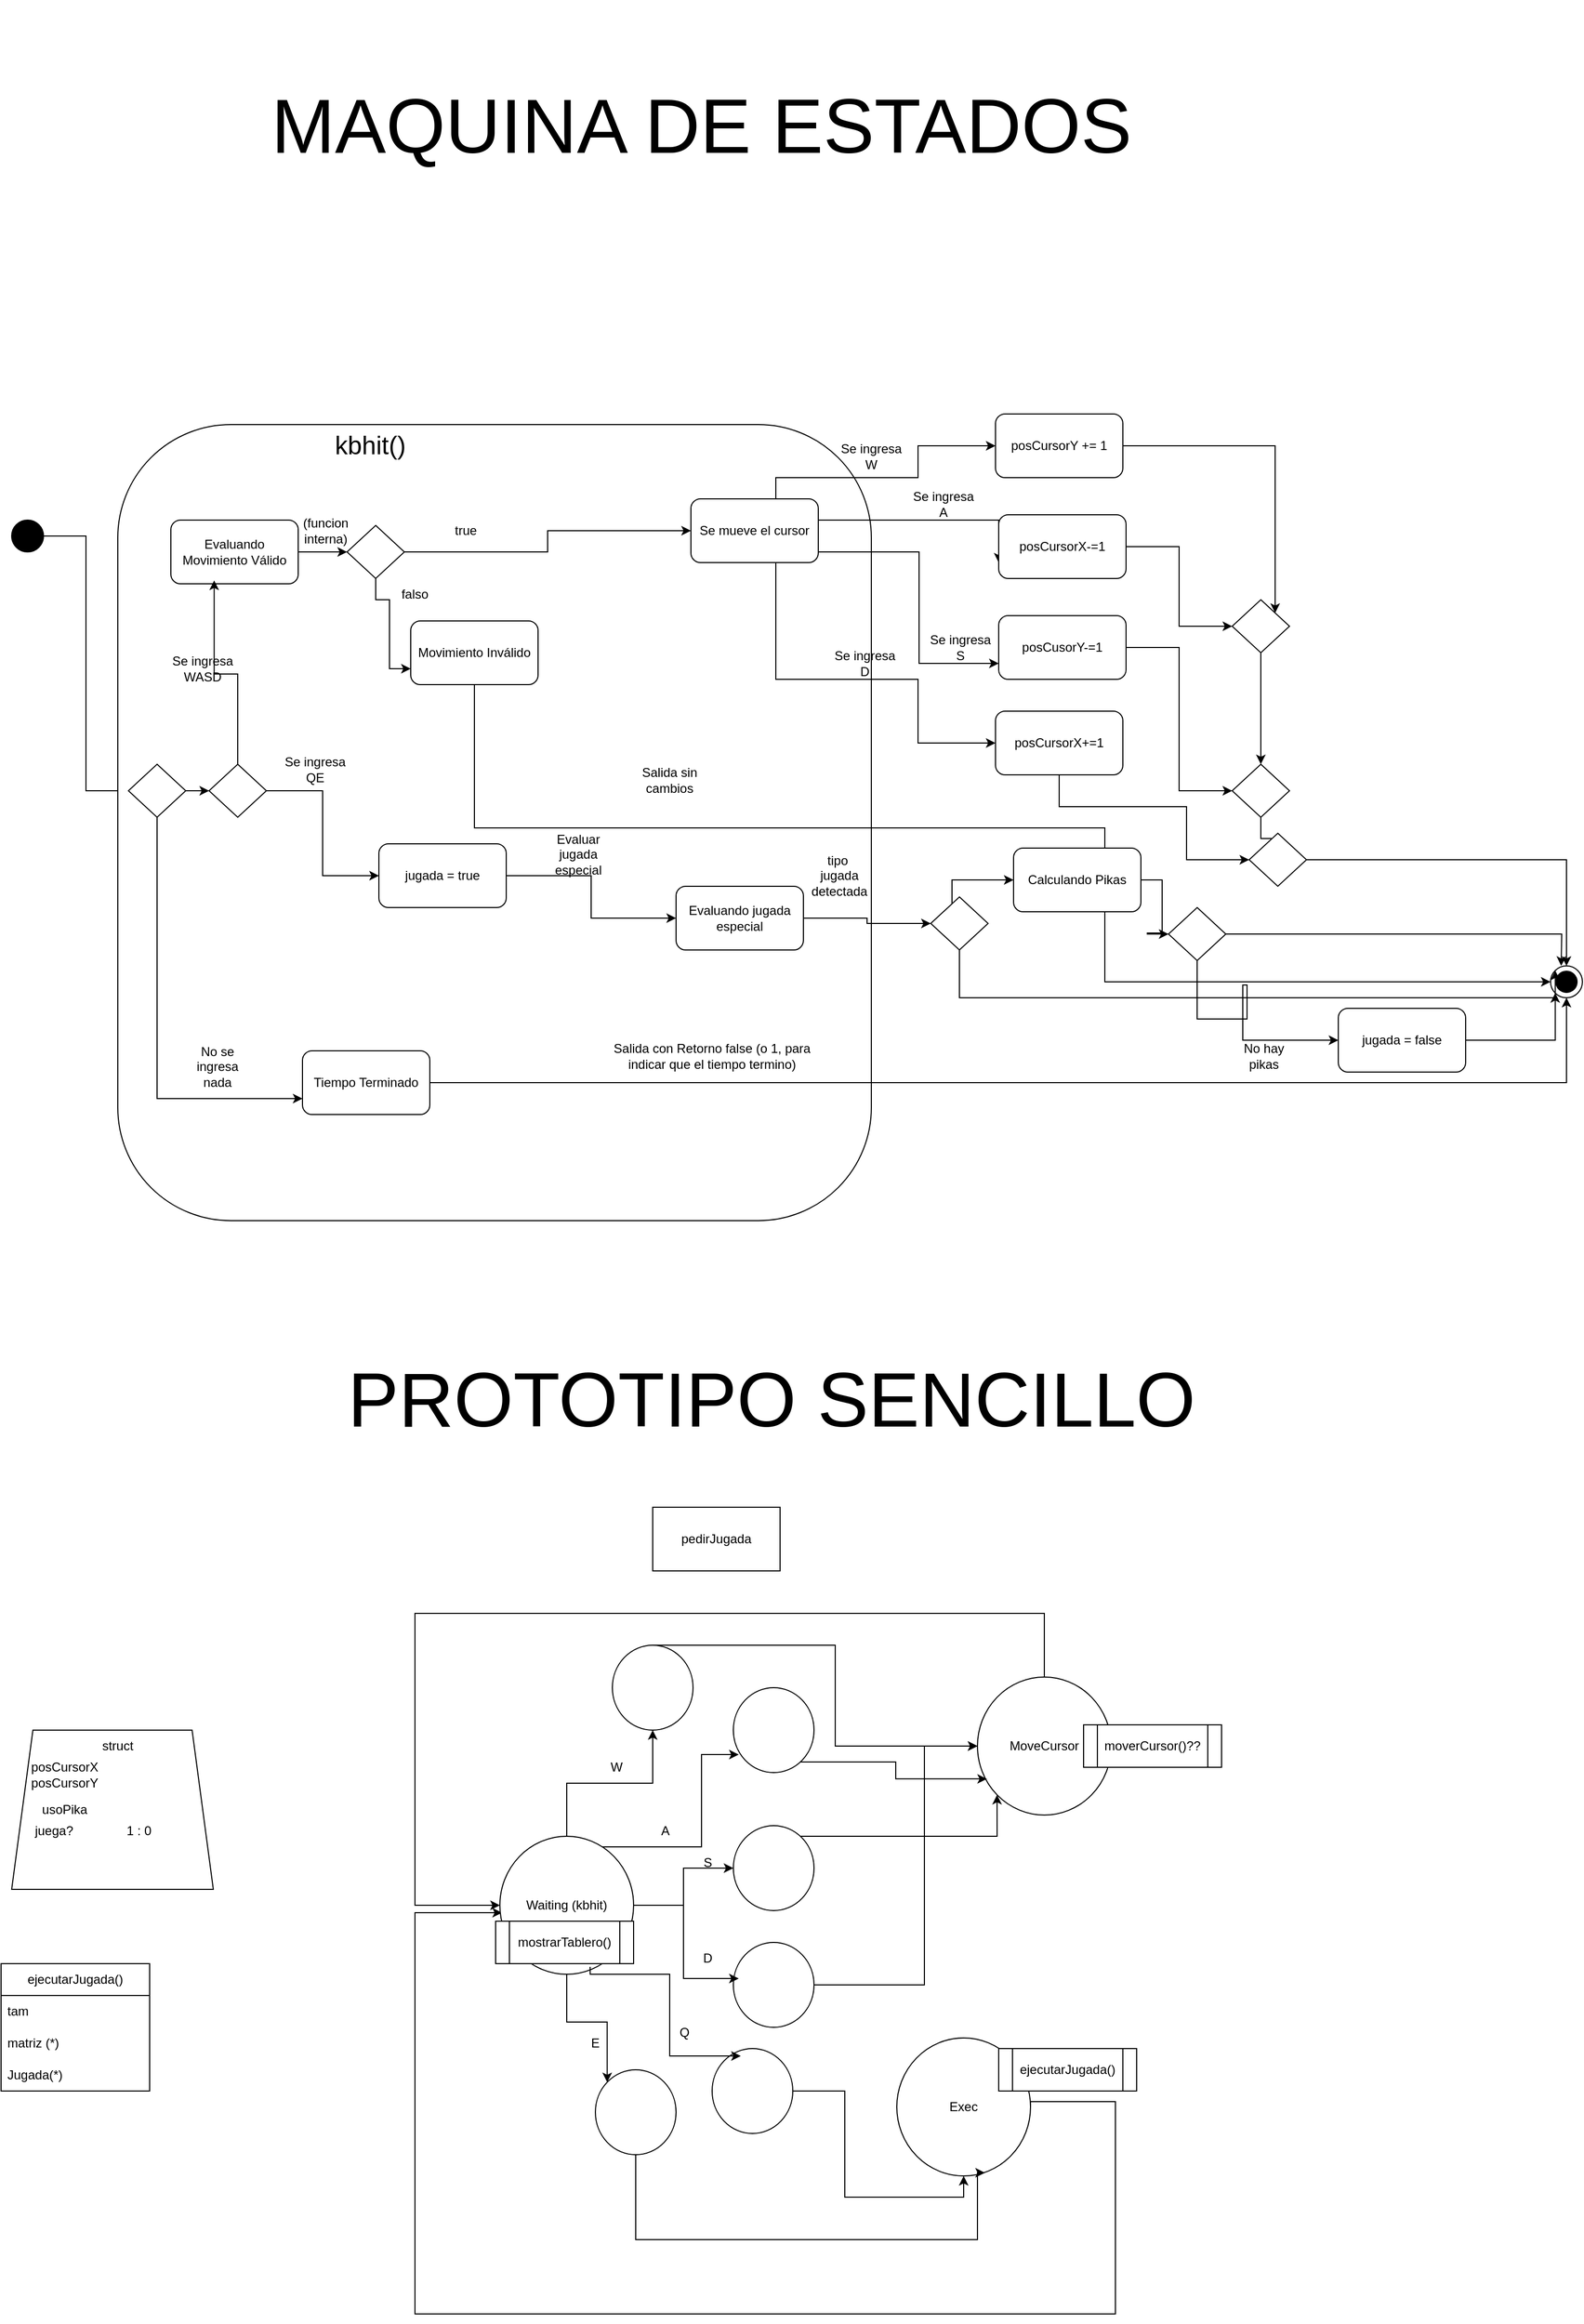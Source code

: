 <mxfile version="28.2.5">
  <diagram name="Página-1" id="vxjVTH7srJSBrnQ-GyND">
    <mxGraphModel dx="3157" dy="1534" grid="1" gridSize="10" guides="1" tooltips="1" connect="1" arrows="1" fold="1" page="1" pageScale="1" pageWidth="827" pageHeight="1169" math="0" shadow="0">
      <root>
        <mxCell id="0" />
        <mxCell id="1" parent="0" />
        <mxCell id="anPYsyrNwaSZYlofxPhP-34" style="edgeStyle=orthogonalEdgeStyle;rounded=0;orthogonalLoop=1;jettySize=auto;html=1;exitX=1;exitY=0.5;exitDx=0;exitDy=0;entryX=0.016;entryY=0.554;entryDx=0;entryDy=0;entryPerimeter=0;" parent="1" source="uNihy_RNvtRahRgvsHqt-1" target="uNihy_RNvtRahRgvsHqt-10" edge="1">
          <mxGeometry relative="1" as="geometry">
            <mxPoint x="200" y="2170" as="targetPoint" />
            <mxPoint x="1030" y="2355" as="sourcePoint" />
            <Array as="points">
              <mxPoint x="980" y="2350" />
              <mxPoint x="1060" y="2350" />
              <mxPoint x="1060" y="2550" />
              <mxPoint x="400" y="2550" />
              <mxPoint x="400" y="2172" />
            </Array>
          </mxGeometry>
        </mxCell>
        <mxCell id="uNihy_RNvtRahRgvsHqt-1" value="Exec" style="ellipse;whiteSpace=wrap;html=1;" parent="1" vertex="1">
          <mxGeometry x="854" y="2290" width="126" height="130" as="geometry" />
        </mxCell>
        <mxCell id="anPYsyrNwaSZYlofxPhP-29" style="edgeStyle=orthogonalEdgeStyle;rounded=0;orthogonalLoop=1;jettySize=auto;html=1;entryX=0;entryY=1;entryDx=0;entryDy=0;" parent="1" source="uNihy_RNvtRahRgvsHqt-2" target="anPYsyrNwaSZYlofxPhP-26" edge="1">
          <mxGeometry relative="1" as="geometry">
            <Array as="points">
              <mxPoint x="949" y="2100" />
            </Array>
          </mxGeometry>
        </mxCell>
        <mxCell id="uNihy_RNvtRahRgvsHqt-2" value="" style="ellipse;whiteSpace=wrap;html=1;" parent="1" vertex="1">
          <mxGeometry x="700" y="2090" width="76" height="80" as="geometry" />
        </mxCell>
        <mxCell id="anPYsyrNwaSZYlofxPhP-31" style="edgeStyle=orthogonalEdgeStyle;rounded=0;orthogonalLoop=1;jettySize=auto;html=1;" parent="1" source="uNihy_RNvtRahRgvsHqt-3" target="anPYsyrNwaSZYlofxPhP-26" edge="1">
          <mxGeometry relative="1" as="geometry">
            <Array as="points">
              <mxPoint x="880" y="2240" />
              <mxPoint x="880" y="2015" />
            </Array>
          </mxGeometry>
        </mxCell>
        <mxCell id="uNihy_RNvtRahRgvsHqt-3" value="" style="ellipse;whiteSpace=wrap;html=1;" parent="1" vertex="1">
          <mxGeometry x="700" y="2200" width="76" height="80" as="geometry" />
        </mxCell>
        <mxCell id="uNihy_RNvtRahRgvsHqt-4" value="" style="ellipse;whiteSpace=wrap;html=1;" parent="1" vertex="1">
          <mxGeometry x="700" y="1960" width="76" height="80" as="geometry" />
        </mxCell>
        <mxCell id="anPYsyrNwaSZYlofxPhP-27" style="edgeStyle=orthogonalEdgeStyle;rounded=0;orthogonalLoop=1;jettySize=auto;html=1;" parent="1" source="uNihy_RNvtRahRgvsHqt-5" target="anPYsyrNwaSZYlofxPhP-26" edge="1">
          <mxGeometry relative="1" as="geometry">
            <Array as="points">
              <mxPoint x="796" y="1920" />
              <mxPoint x="796" y="2015" />
            </Array>
          </mxGeometry>
        </mxCell>
        <mxCell id="uNihy_RNvtRahRgvsHqt-5" value="" style="ellipse;whiteSpace=wrap;html=1;" parent="1" vertex="1">
          <mxGeometry x="586" y="1920" width="76" height="80" as="geometry" />
        </mxCell>
        <mxCell id="uNihy_RNvtRahRgvsHqt-8" value="" style="ellipse;whiteSpace=wrap;html=1;" parent="1" vertex="1">
          <mxGeometry x="570" y="2320" width="76" height="80" as="geometry" />
        </mxCell>
        <mxCell id="anPYsyrNwaSZYlofxPhP-6" style="edgeStyle=orthogonalEdgeStyle;rounded=0;orthogonalLoop=1;jettySize=auto;html=1;entryX=0.5;entryY=1;entryDx=0;entryDy=0;" parent="1" source="uNihy_RNvtRahRgvsHqt-9" target="uNihy_RNvtRahRgvsHqt-1" edge="1">
          <mxGeometry relative="1" as="geometry">
            <mxPoint x="950" y="2230" as="targetPoint" />
          </mxGeometry>
        </mxCell>
        <mxCell id="uNihy_RNvtRahRgvsHqt-9" value="" style="ellipse;whiteSpace=wrap;html=1;" parent="1" vertex="1">
          <mxGeometry x="680" y="2300" width="76" height="80" as="geometry" />
        </mxCell>
        <mxCell id="uNihy_RNvtRahRgvsHqt-12" style="edgeStyle=orthogonalEdgeStyle;rounded=0;orthogonalLoop=1;jettySize=auto;html=1;" parent="1" source="uNihy_RNvtRahRgvsHqt-10" target="uNihy_RNvtRahRgvsHqt-5" edge="1">
          <mxGeometry relative="1" as="geometry" />
        </mxCell>
        <mxCell id="uNihy_RNvtRahRgvsHqt-14" style="edgeStyle=orthogonalEdgeStyle;rounded=0;orthogonalLoop=1;jettySize=auto;html=1;entryX=0;entryY=0.5;entryDx=0;entryDy=0;" parent="1" source="uNihy_RNvtRahRgvsHqt-10" target="uNihy_RNvtRahRgvsHqt-2" edge="1">
          <mxGeometry relative="1" as="geometry" />
        </mxCell>
        <mxCell id="uNihy_RNvtRahRgvsHqt-16" style="edgeStyle=orthogonalEdgeStyle;rounded=0;orthogonalLoop=1;jettySize=auto;html=1;entryX=0;entryY=0;entryDx=0;entryDy=0;" parent="1" source="uNihy_RNvtRahRgvsHqt-10" target="uNihy_RNvtRahRgvsHqt-8" edge="1">
          <mxGeometry relative="1" as="geometry" />
        </mxCell>
        <mxCell id="uNihy_RNvtRahRgvsHqt-10" value="Waiting (kbhit)" style="ellipse;whiteSpace=wrap;html=1;" parent="1" vertex="1">
          <mxGeometry x="480" y="2100" width="126" height="130" as="geometry" />
        </mxCell>
        <mxCell id="uNihy_RNvtRahRgvsHqt-11" value="mostrarTablero()" style="shape=process;whiteSpace=wrap;html=1;backgroundOutline=1;" parent="1" vertex="1">
          <mxGeometry x="476" y="2180" width="130" height="40" as="geometry" />
        </mxCell>
        <mxCell id="uNihy_RNvtRahRgvsHqt-13" style="edgeStyle=orthogonalEdgeStyle;rounded=0;orthogonalLoop=1;jettySize=auto;html=1;entryX=0.066;entryY=0.788;entryDx=0;entryDy=0;entryPerimeter=0;" parent="1" source="uNihy_RNvtRahRgvsHqt-10" target="uNihy_RNvtRahRgvsHqt-4" edge="1">
          <mxGeometry relative="1" as="geometry">
            <Array as="points">
              <mxPoint x="670" y="2110" />
              <mxPoint x="670" y="2023" />
            </Array>
          </mxGeometry>
        </mxCell>
        <mxCell id="uNihy_RNvtRahRgvsHqt-15" style="edgeStyle=orthogonalEdgeStyle;rounded=0;orthogonalLoop=1;jettySize=auto;html=1;entryX=0.066;entryY=0.425;entryDx=0;entryDy=0;entryPerimeter=0;" parent="1" source="uNihy_RNvtRahRgvsHqt-10" target="uNihy_RNvtRahRgvsHqt-3" edge="1">
          <mxGeometry relative="1" as="geometry" />
        </mxCell>
        <mxCell id="uNihy_RNvtRahRgvsHqt-17" style="edgeStyle=orthogonalEdgeStyle;rounded=0;orthogonalLoop=1;jettySize=auto;html=1;entryX=0.355;entryY=0.088;entryDx=0;entryDy=0;entryPerimeter=0;exitX=0.675;exitY=0.946;exitDx=0;exitDy=0;exitPerimeter=0;" parent="1" source="uNihy_RNvtRahRgvsHqt-10" target="uNihy_RNvtRahRgvsHqt-9" edge="1">
          <mxGeometry relative="1" as="geometry">
            <Array as="points">
              <mxPoint x="565" y="2230" />
              <mxPoint x="640" y="2230" />
              <mxPoint x="640" y="2307" />
            </Array>
          </mxGeometry>
        </mxCell>
        <mxCell id="uNihy_RNvtRahRgvsHqt-18" value="W" style="text;html=1;align=center;verticalAlign=middle;whiteSpace=wrap;rounded=0;" parent="1" vertex="1">
          <mxGeometry x="560" y="2020" width="60" height="30" as="geometry" />
        </mxCell>
        <mxCell id="uNihy_RNvtRahRgvsHqt-19" value="A" style="text;html=1;align=center;verticalAlign=middle;whiteSpace=wrap;rounded=0;" parent="1" vertex="1">
          <mxGeometry x="606" y="2080" width="60" height="30" as="geometry" />
        </mxCell>
        <mxCell id="uNihy_RNvtRahRgvsHqt-20" value="S" style="text;html=1;align=center;verticalAlign=middle;whiteSpace=wrap;rounded=0;" parent="1" vertex="1">
          <mxGeometry x="646" y="2110" width="60" height="30" as="geometry" />
        </mxCell>
        <mxCell id="uNihy_RNvtRahRgvsHqt-21" value="D" style="text;html=1;align=center;verticalAlign=middle;whiteSpace=wrap;rounded=0;" parent="1" vertex="1">
          <mxGeometry x="646" y="2200" width="60" height="30" as="geometry" />
        </mxCell>
        <mxCell id="uNihy_RNvtRahRgvsHqt-22" value="E" style="text;html=1;align=center;verticalAlign=middle;whiteSpace=wrap;rounded=0;" parent="1" vertex="1">
          <mxGeometry x="540" y="2280" width="60" height="30" as="geometry" />
        </mxCell>
        <mxCell id="uNihy_RNvtRahRgvsHqt-23" value="Q" style="text;html=1;align=center;verticalAlign=middle;whiteSpace=wrap;rounded=0;" parent="1" vertex="1">
          <mxGeometry x="624" y="2270" width="60" height="30" as="geometry" />
        </mxCell>
        <mxCell id="uNihy_RNvtRahRgvsHqt-24" value="ejecutarJugada()" style="shape=process;whiteSpace=wrap;html=1;backgroundOutline=1;" parent="1" vertex="1">
          <mxGeometry x="950" y="2300" width="130" height="40" as="geometry" />
        </mxCell>
        <mxCell id="anPYsyrNwaSZYlofxPhP-8" value="ejecutarJugada()" style="swimlane;fontStyle=0;childLayout=stackLayout;horizontal=1;startSize=30;horizontalStack=0;resizeParent=1;resizeParentMax=0;resizeLast=0;collapsible=1;marginBottom=0;whiteSpace=wrap;html=1;" parent="1" vertex="1">
          <mxGeometry x="10" y="2220" width="140" height="120" as="geometry" />
        </mxCell>
        <mxCell id="anPYsyrNwaSZYlofxPhP-9" value="tam" style="text;strokeColor=none;fillColor=none;align=left;verticalAlign=middle;spacingLeft=4;spacingRight=4;overflow=hidden;points=[[0,0.5],[1,0.5]];portConstraint=eastwest;rotatable=0;whiteSpace=wrap;html=1;" parent="anPYsyrNwaSZYlofxPhP-8" vertex="1">
          <mxGeometry y="30" width="140" height="30" as="geometry" />
        </mxCell>
        <mxCell id="anPYsyrNwaSZYlofxPhP-10" value="matriz (*)" style="text;strokeColor=none;fillColor=none;align=left;verticalAlign=middle;spacingLeft=4;spacingRight=4;overflow=hidden;points=[[0,0.5],[1,0.5]];portConstraint=eastwest;rotatable=0;whiteSpace=wrap;html=1;" parent="anPYsyrNwaSZYlofxPhP-8" vertex="1">
          <mxGeometry y="60" width="140" height="30" as="geometry" />
        </mxCell>
        <mxCell id="anPYsyrNwaSZYlofxPhP-11" value="Jugada(*)" style="text;strokeColor=none;fillColor=none;align=left;verticalAlign=middle;spacingLeft=4;spacingRight=4;overflow=hidden;points=[[0,0.5],[1,0.5]];portConstraint=eastwest;rotatable=0;whiteSpace=wrap;html=1;" parent="anPYsyrNwaSZYlofxPhP-8" vertex="1">
          <mxGeometry y="90" width="140" height="30" as="geometry" />
        </mxCell>
        <mxCell id="anPYsyrNwaSZYlofxPhP-21" value="" style="shape=trapezoid;perimeter=trapezoidPerimeter;whiteSpace=wrap;html=1;fixedSize=1;" parent="1" vertex="1">
          <mxGeometry x="20" y="2000" width="190" height="150" as="geometry" />
        </mxCell>
        <mxCell id="anPYsyrNwaSZYlofxPhP-22" value="struct" style="text;html=1;align=center;verticalAlign=middle;whiteSpace=wrap;rounded=0;" parent="1" vertex="1">
          <mxGeometry x="90" y="2000" width="60" height="30" as="geometry" />
        </mxCell>
        <mxCell id="anPYsyrNwaSZYlofxPhP-23" value="posCursorX" style="text;html=1;align=center;verticalAlign=middle;whiteSpace=wrap;rounded=0;" parent="1" vertex="1">
          <mxGeometry x="40" y="2020" width="60" height="30" as="geometry" />
        </mxCell>
        <mxCell id="anPYsyrNwaSZYlofxPhP-24" value="posCursorY" style="text;html=1;align=center;verticalAlign=middle;whiteSpace=wrap;rounded=0;" parent="1" vertex="1">
          <mxGeometry x="40" y="2035" width="60" height="30" as="geometry" />
        </mxCell>
        <mxCell id="anPYsyrNwaSZYlofxPhP-25" value="usoPika" style="text;html=1;align=center;verticalAlign=middle;whiteSpace=wrap;rounded=0;" parent="1" vertex="1">
          <mxGeometry x="40" y="2060" width="60" height="30" as="geometry" />
        </mxCell>
        <mxCell id="anPYsyrNwaSZYlofxPhP-33" style="edgeStyle=orthogonalEdgeStyle;rounded=0;orthogonalLoop=1;jettySize=auto;html=1;entryX=0;entryY=0.5;entryDx=0;entryDy=0;" parent="1" source="anPYsyrNwaSZYlofxPhP-26" target="uNihy_RNvtRahRgvsHqt-10" edge="1">
          <mxGeometry relative="1" as="geometry">
            <mxPoint x="290" y="2150" as="targetPoint" />
            <Array as="points">
              <mxPoint x="993" y="1890" />
              <mxPoint x="400" y="1890" />
              <mxPoint x="400" y="2165" />
            </Array>
          </mxGeometry>
        </mxCell>
        <mxCell id="anPYsyrNwaSZYlofxPhP-26" value="MoveCursor" style="ellipse;whiteSpace=wrap;html=1;" parent="1" vertex="1">
          <mxGeometry x="930" y="1950" width="126" height="130" as="geometry" />
        </mxCell>
        <mxCell id="anPYsyrNwaSZYlofxPhP-28" style="edgeStyle=orthogonalEdgeStyle;rounded=0;orthogonalLoop=1;jettySize=auto;html=1;entryX=0.071;entryY=0.738;entryDx=0;entryDy=0;entryPerimeter=0;" parent="1" source="uNihy_RNvtRahRgvsHqt-4" target="anPYsyrNwaSZYlofxPhP-26" edge="1">
          <mxGeometry relative="1" as="geometry">
            <Array as="points">
              <mxPoint x="853" y="2030" />
              <mxPoint x="853" y="2046" />
            </Array>
          </mxGeometry>
        </mxCell>
        <mxCell id="anPYsyrNwaSZYlofxPhP-30" style="edgeStyle=orthogonalEdgeStyle;rounded=0;orthogonalLoop=1;jettySize=auto;html=1;entryX=0.659;entryY=0.977;entryDx=0;entryDy=0;entryPerimeter=0;" parent="1" source="uNihy_RNvtRahRgvsHqt-8" target="uNihy_RNvtRahRgvsHqt-1" edge="1">
          <mxGeometry relative="1" as="geometry">
            <Array as="points">
              <mxPoint x="608" y="2480" />
              <mxPoint x="930" y="2480" />
              <mxPoint x="930" y="2417" />
            </Array>
          </mxGeometry>
        </mxCell>
        <mxCell id="anPYsyrNwaSZYlofxPhP-32" value="moverCursor()??" style="shape=process;whiteSpace=wrap;html=1;backgroundOutline=1;" parent="1" vertex="1">
          <mxGeometry x="1030" y="1995" width="130" height="40" as="geometry" />
        </mxCell>
        <mxCell id="Cp2rk2IzvF5nBZMvR7EI-1" value="pedirJugada" style="rounded=0;whiteSpace=wrap;html=1;" parent="1" vertex="1">
          <mxGeometry x="624" y="1790" width="120" height="60" as="geometry" />
        </mxCell>
        <mxCell id="Cp2rk2IzvF5nBZMvR7EI-2" value="juega?" style="text;html=1;align=center;verticalAlign=middle;whiteSpace=wrap;rounded=0;" parent="1" vertex="1">
          <mxGeometry x="30" y="2080" width="60" height="30" as="geometry" />
        </mxCell>
        <mxCell id="Cp2rk2IzvF5nBZMvR7EI-3" value="1 : 0" style="text;html=1;align=center;verticalAlign=middle;whiteSpace=wrap;rounded=0;" parent="1" vertex="1">
          <mxGeometry x="110" y="2080" width="60" height="30" as="geometry" />
        </mxCell>
        <mxCell id="Cp2rk2IzvF5nBZMvR7EI-17" style="edgeStyle=orthogonalEdgeStyle;rounded=0;orthogonalLoop=1;jettySize=auto;html=1;entryX=0;entryY=0.5;entryDx=0;entryDy=0;" parent="1" source="Cp2rk2IzvF5nBZMvR7EI-4" target="Cp2rk2IzvF5nBZMvR7EI-15" edge="1">
          <mxGeometry relative="1" as="geometry">
            <Array as="points">
              <mxPoint x="90" y="875" />
              <mxPoint x="90" y="1115" />
            </Array>
          </mxGeometry>
        </mxCell>
        <mxCell id="Cp2rk2IzvF5nBZMvR7EI-4" value="" style="ellipse;whiteSpace=wrap;html=1;aspect=fixed;fillColor=#000000;" parent="1" vertex="1">
          <mxGeometry x="20" y="860" width="30" height="30" as="geometry" />
        </mxCell>
        <mxCell id="Cp2rk2IzvF5nBZMvR7EI-5" value="" style="rounded=1;whiteSpace=wrap;html=1;" parent="1" vertex="1">
          <mxGeometry x="120" y="770" width="710" height="750" as="geometry" />
        </mxCell>
        <mxCell id="Cp2rk2IzvF5nBZMvR7EI-7" value="&lt;font style=&quot;font-size: 24px;&quot;&gt;kbhit()&lt;/font&gt;" style="text;html=1;align=center;verticalAlign=middle;whiteSpace=wrap;rounded=0;" parent="1" vertex="1">
          <mxGeometry x="286" y="770" width="144" height="40" as="geometry" />
        </mxCell>
        <mxCell id="sk3sKBH4ImnyXqfGFYbc-2" style="edgeStyle=orthogonalEdgeStyle;rounded=0;orthogonalLoop=1;jettySize=auto;html=1;entryX=0;entryY=0.75;entryDx=0;entryDy=0;" edge="1" parent="1" source="Cp2rk2IzvF5nBZMvR7EI-8" target="sk3sKBH4ImnyXqfGFYbc-1">
          <mxGeometry relative="1" as="geometry">
            <Array as="points">
              <mxPoint x="875" y="890" />
              <mxPoint x="875" y="995" />
            </Array>
          </mxGeometry>
        </mxCell>
        <mxCell id="sk3sKBH4ImnyXqfGFYbc-4" style="edgeStyle=orthogonalEdgeStyle;rounded=0;orthogonalLoop=1;jettySize=auto;html=1;entryX=0;entryY=0.75;entryDx=0;entryDy=0;" edge="1" parent="1" source="Cp2rk2IzvF5nBZMvR7EI-8" target="sk3sKBH4ImnyXqfGFYbc-3">
          <mxGeometry relative="1" as="geometry">
            <Array as="points">
              <mxPoint x="950" y="860" />
            </Array>
          </mxGeometry>
        </mxCell>
        <mxCell id="sk3sKBH4ImnyXqfGFYbc-7" style="edgeStyle=orthogonalEdgeStyle;rounded=0;orthogonalLoop=1;jettySize=auto;html=1;entryX=0;entryY=0.5;entryDx=0;entryDy=0;" edge="1" parent="1" source="Cp2rk2IzvF5nBZMvR7EI-8" target="sk3sKBH4ImnyXqfGFYbc-5">
          <mxGeometry relative="1" as="geometry">
            <Array as="points">
              <mxPoint x="740" y="820" />
              <mxPoint x="874" y="820" />
              <mxPoint x="874" y="790" />
            </Array>
          </mxGeometry>
        </mxCell>
        <mxCell id="sk3sKBH4ImnyXqfGFYbc-8" style="edgeStyle=orthogonalEdgeStyle;rounded=0;orthogonalLoop=1;jettySize=auto;html=1;entryX=0;entryY=0.5;entryDx=0;entryDy=0;" edge="1" parent="1" source="Cp2rk2IzvF5nBZMvR7EI-8" target="sk3sKBH4ImnyXqfGFYbc-6">
          <mxGeometry relative="1" as="geometry">
            <Array as="points">
              <mxPoint x="740" y="1010" />
              <mxPoint x="874" y="1010" />
              <mxPoint x="874" y="1070" />
            </Array>
          </mxGeometry>
        </mxCell>
        <mxCell id="Cp2rk2IzvF5nBZMvR7EI-8" value="Se mueve el cursor" style="rounded=1;whiteSpace=wrap;html=1;" parent="1" vertex="1">
          <mxGeometry x="660" y="840" width="120" height="60" as="geometry" />
        </mxCell>
        <mxCell id="sk3sKBH4ImnyXqfGFYbc-54" style="edgeStyle=orthogonalEdgeStyle;rounded=0;orthogonalLoop=1;jettySize=auto;html=1;" edge="1" parent="1" source="Cp2rk2IzvF5nBZMvR7EI-12" target="sk3sKBH4ImnyXqfGFYbc-53">
          <mxGeometry relative="1" as="geometry" />
        </mxCell>
        <mxCell id="Cp2rk2IzvF5nBZMvR7EI-12" value="Evaluando jugada especial" style="rounded=1;whiteSpace=wrap;html=1;" parent="1" vertex="1">
          <mxGeometry x="646" y="1205" width="120" height="60" as="geometry" />
        </mxCell>
        <mxCell id="sk3sKBH4ImnyXqfGFYbc-44" style="edgeStyle=orthogonalEdgeStyle;rounded=0;orthogonalLoop=1;jettySize=auto;html=1;entryX=0.5;entryY=1;entryDx=0;entryDy=0;" edge="1" parent="1" source="Cp2rk2IzvF5nBZMvR7EI-14" target="sk3sKBH4ImnyXqfGFYbc-27">
          <mxGeometry relative="1" as="geometry" />
        </mxCell>
        <mxCell id="Cp2rk2IzvF5nBZMvR7EI-14" value="Tiempo Terminado" style="rounded=1;whiteSpace=wrap;html=1;" parent="1" vertex="1">
          <mxGeometry x="294" y="1360" width="120" height="60" as="geometry" />
        </mxCell>
        <mxCell id="sk3sKBH4ImnyXqfGFYbc-50" style="edgeStyle=orthogonalEdgeStyle;rounded=0;orthogonalLoop=1;jettySize=auto;html=1;entryX=0;entryY=0.5;entryDx=0;entryDy=0;" edge="1" parent="1" source="Cp2rk2IzvF5nBZMvR7EI-15" target="sk3sKBH4ImnyXqfGFYbc-48">
          <mxGeometry relative="1" as="geometry" />
        </mxCell>
        <mxCell id="Cp2rk2IzvF5nBZMvR7EI-15" value="" style="rhombus;whiteSpace=wrap;html=1;" parent="1" vertex="1">
          <mxGeometry x="206" y="1090" width="54" height="50" as="geometry" />
        </mxCell>
        <mxCell id="Cp2rk2IzvF5nBZMvR7EI-21" style="edgeStyle=orthogonalEdgeStyle;rounded=0;orthogonalLoop=1;jettySize=auto;html=1;" parent="1" source="Cp2rk2IzvF5nBZMvR7EI-20" target="Cp2rk2IzvF5nBZMvR7EI-15" edge="1">
          <mxGeometry relative="1" as="geometry" />
        </mxCell>
        <mxCell id="Cp2rk2IzvF5nBZMvR7EI-22" style="edgeStyle=orthogonalEdgeStyle;rounded=0;orthogonalLoop=1;jettySize=auto;html=1;entryX=0;entryY=0.75;entryDx=0;entryDy=0;" parent="1" source="Cp2rk2IzvF5nBZMvR7EI-20" target="Cp2rk2IzvF5nBZMvR7EI-14" edge="1">
          <mxGeometry relative="1" as="geometry">
            <Array as="points">
              <mxPoint x="157" y="1405" />
            </Array>
          </mxGeometry>
        </mxCell>
        <mxCell id="Cp2rk2IzvF5nBZMvR7EI-20" value="" style="rhombus;whiteSpace=wrap;html=1;" parent="1" vertex="1">
          <mxGeometry x="130" y="1090" width="54" height="50" as="geometry" />
        </mxCell>
        <mxCell id="Cp2rk2IzvF5nBZMvR7EI-23" value="Se ingresa WASD" style="text;html=1;align=center;verticalAlign=middle;whiteSpace=wrap;rounded=0;" parent="1" vertex="1">
          <mxGeometry x="170" y="985" width="60" height="30" as="geometry" />
        </mxCell>
        <mxCell id="Cp2rk2IzvF5nBZMvR7EI-24" value="Se ingresa QE" style="text;html=1;align=center;verticalAlign=middle;whiteSpace=wrap;rounded=0;" parent="1" vertex="1">
          <mxGeometry x="276" y="1080" width="60" height="30" as="geometry" />
        </mxCell>
        <mxCell id="Cp2rk2IzvF5nBZMvR7EI-25" value="No se ingresa nada" style="text;html=1;align=center;verticalAlign=middle;whiteSpace=wrap;rounded=0;" parent="1" vertex="1">
          <mxGeometry x="184" y="1360" width="60" height="30" as="geometry" />
        </mxCell>
        <mxCell id="sk3sKBH4ImnyXqfGFYbc-34" style="edgeStyle=orthogonalEdgeStyle;rounded=0;orthogonalLoop=1;jettySize=auto;html=1;entryX=0;entryY=0.5;entryDx=0;entryDy=0;" edge="1" parent="1" source="sk3sKBH4ImnyXqfGFYbc-1" target="sk3sKBH4ImnyXqfGFYbc-33">
          <mxGeometry relative="1" as="geometry" />
        </mxCell>
        <mxCell id="sk3sKBH4ImnyXqfGFYbc-1" value="posCusorY-=1" style="rounded=1;whiteSpace=wrap;html=1;" vertex="1" parent="1">
          <mxGeometry x="950" y="950" width="120" height="60" as="geometry" />
        </mxCell>
        <mxCell id="sk3sKBH4ImnyXqfGFYbc-32" style="edgeStyle=orthogonalEdgeStyle;rounded=0;orthogonalLoop=1;jettySize=auto;html=1;entryX=0;entryY=0.5;entryDx=0;entryDy=0;" edge="1" parent="1" source="sk3sKBH4ImnyXqfGFYbc-3" target="sk3sKBH4ImnyXqfGFYbc-30">
          <mxGeometry relative="1" as="geometry" />
        </mxCell>
        <mxCell id="sk3sKBH4ImnyXqfGFYbc-3" value="posCursorX-=1" style="rounded=1;whiteSpace=wrap;html=1;" vertex="1" parent="1">
          <mxGeometry x="950" y="855" width="120" height="60" as="geometry" />
        </mxCell>
        <mxCell id="sk3sKBH4ImnyXqfGFYbc-31" style="edgeStyle=orthogonalEdgeStyle;rounded=0;orthogonalLoop=1;jettySize=auto;html=1;entryX=1;entryY=0;entryDx=0;entryDy=0;" edge="1" parent="1" source="sk3sKBH4ImnyXqfGFYbc-5" target="sk3sKBH4ImnyXqfGFYbc-30">
          <mxGeometry relative="1" as="geometry" />
        </mxCell>
        <mxCell id="sk3sKBH4ImnyXqfGFYbc-5" value="posCursorY += 1" style="rounded=1;whiteSpace=wrap;html=1;" vertex="1" parent="1">
          <mxGeometry x="947" y="760" width="120" height="60" as="geometry" />
        </mxCell>
        <mxCell id="sk3sKBH4ImnyXqfGFYbc-38" style="edgeStyle=orthogonalEdgeStyle;rounded=0;orthogonalLoop=1;jettySize=auto;html=1;entryX=0;entryY=0.5;entryDx=0;entryDy=0;" edge="1" parent="1" source="sk3sKBH4ImnyXqfGFYbc-6" target="sk3sKBH4ImnyXqfGFYbc-36">
          <mxGeometry relative="1" as="geometry">
            <Array as="points">
              <mxPoint x="1007" y="1130" />
              <mxPoint x="1127" y="1130" />
              <mxPoint x="1127" y="1180" />
            </Array>
          </mxGeometry>
        </mxCell>
        <mxCell id="sk3sKBH4ImnyXqfGFYbc-6" value="posCursorX+=1" style="rounded=1;whiteSpace=wrap;html=1;" vertex="1" parent="1">
          <mxGeometry x="947" y="1040" width="120" height="60" as="geometry" />
        </mxCell>
        <mxCell id="sk3sKBH4ImnyXqfGFYbc-10" value="Se ingresa A" style="text;html=1;align=center;verticalAlign=middle;whiteSpace=wrap;rounded=0;" vertex="1" parent="1">
          <mxGeometry x="868" y="830" width="60" height="30" as="geometry" />
        </mxCell>
        <mxCell id="sk3sKBH4ImnyXqfGFYbc-11" value="Se ingresa S" style="text;html=1;align=center;verticalAlign=middle;whiteSpace=wrap;rounded=0;" vertex="1" parent="1">
          <mxGeometry x="884" y="965" width="60" height="30" as="geometry" />
        </mxCell>
        <mxCell id="sk3sKBH4ImnyXqfGFYbc-12" value="Se ingresa D" style="text;html=1;align=center;verticalAlign=middle;whiteSpace=wrap;rounded=0;" vertex="1" parent="1">
          <mxGeometry x="794" y="980" width="60" height="30" as="geometry" />
        </mxCell>
        <mxCell id="sk3sKBH4ImnyXqfGFYbc-13" value="Se ingresa W" style="text;html=1;align=center;verticalAlign=middle;whiteSpace=wrap;rounded=0;" vertex="1" parent="1">
          <mxGeometry x="800" y="785" width="60" height="30" as="geometry" />
        </mxCell>
        <mxCell id="sk3sKBH4ImnyXqfGFYbc-18" value="" style="edgeStyle=orthogonalEdgeStyle;rounded=0;orthogonalLoop=1;jettySize=auto;html=1;" edge="1" parent="1" source="sk3sKBH4ImnyXqfGFYbc-14" target="sk3sKBH4ImnyXqfGFYbc-17">
          <mxGeometry relative="1" as="geometry" />
        </mxCell>
        <mxCell id="sk3sKBH4ImnyXqfGFYbc-14" value="Evaluando Movimiento Válido" style="rounded=1;whiteSpace=wrap;html=1;" vertex="1" parent="1">
          <mxGeometry x="170" y="860" width="120" height="60" as="geometry" />
        </mxCell>
        <mxCell id="sk3sKBH4ImnyXqfGFYbc-15" style="edgeStyle=orthogonalEdgeStyle;rounded=0;orthogonalLoop=1;jettySize=auto;html=1;entryX=0.34;entryY=0.948;entryDx=0;entryDy=0;entryPerimeter=0;" edge="1" parent="1" source="Cp2rk2IzvF5nBZMvR7EI-15" target="sk3sKBH4ImnyXqfGFYbc-14">
          <mxGeometry relative="1" as="geometry" />
        </mxCell>
        <mxCell id="sk3sKBH4ImnyXqfGFYbc-26" style="edgeStyle=orthogonalEdgeStyle;rounded=0;orthogonalLoop=1;jettySize=auto;html=1;" edge="1" parent="1" source="sk3sKBH4ImnyXqfGFYbc-16" target="sk3sKBH4ImnyXqfGFYbc-27">
          <mxGeometry relative="1" as="geometry">
            <mxPoint x="880" y="1290" as="targetPoint" />
            <Array as="points">
              <mxPoint x="456" y="1150" />
              <mxPoint x="1050" y="1150" />
              <mxPoint x="1050" y="1295" />
            </Array>
          </mxGeometry>
        </mxCell>
        <mxCell id="sk3sKBH4ImnyXqfGFYbc-16" value="Movimiento Inválido" style="rounded=1;whiteSpace=wrap;html=1;" vertex="1" parent="1">
          <mxGeometry x="396" y="955" width="120" height="60" as="geometry" />
        </mxCell>
        <mxCell id="sk3sKBH4ImnyXqfGFYbc-19" style="edgeStyle=orthogonalEdgeStyle;rounded=0;orthogonalLoop=1;jettySize=auto;html=1;entryX=0;entryY=0.75;entryDx=0;entryDy=0;" edge="1" parent="1" source="sk3sKBH4ImnyXqfGFYbc-17" target="sk3sKBH4ImnyXqfGFYbc-16">
          <mxGeometry relative="1" as="geometry">
            <Array as="points">
              <mxPoint x="363" y="935" />
              <mxPoint x="376" y="935" />
              <mxPoint x="376" y="1000" />
            </Array>
          </mxGeometry>
        </mxCell>
        <mxCell id="sk3sKBH4ImnyXqfGFYbc-20" style="edgeStyle=orthogonalEdgeStyle;rounded=0;orthogonalLoop=1;jettySize=auto;html=1;" edge="1" parent="1" source="sk3sKBH4ImnyXqfGFYbc-17" target="Cp2rk2IzvF5nBZMvR7EI-8">
          <mxGeometry relative="1" as="geometry" />
        </mxCell>
        <mxCell id="sk3sKBH4ImnyXqfGFYbc-17" value="" style="rhombus;whiteSpace=wrap;html=1;" vertex="1" parent="1">
          <mxGeometry x="336" y="865" width="54" height="50" as="geometry" />
        </mxCell>
        <mxCell id="sk3sKBH4ImnyXqfGFYbc-21" value="falso" style="text;html=1;align=center;verticalAlign=middle;whiteSpace=wrap;rounded=0;" vertex="1" parent="1">
          <mxGeometry x="370" y="915" width="60" height="30" as="geometry" />
        </mxCell>
        <mxCell id="sk3sKBH4ImnyXqfGFYbc-22" value="true" style="text;html=1;align=center;verticalAlign=middle;whiteSpace=wrap;rounded=0;" vertex="1" parent="1">
          <mxGeometry x="418" y="855" width="60" height="30" as="geometry" />
        </mxCell>
        <mxCell id="sk3sKBH4ImnyXqfGFYbc-25" value="(funcion interna)" style="text;html=1;align=center;verticalAlign=middle;whiteSpace=wrap;rounded=0;" vertex="1" parent="1">
          <mxGeometry x="286" y="855" width="60" height="30" as="geometry" />
        </mxCell>
        <mxCell id="sk3sKBH4ImnyXqfGFYbc-27" value="" style="ellipse;whiteSpace=wrap;html=1;aspect=fixed;fillColor=#FFFFFF;" vertex="1" parent="1">
          <mxGeometry x="1470" y="1280" width="30" height="30" as="geometry" />
        </mxCell>
        <mxCell id="sk3sKBH4ImnyXqfGFYbc-28" value="" style="ellipse;whiteSpace=wrap;html=1;aspect=fixed;fillColor=#000000;" vertex="1" parent="1">
          <mxGeometry x="1475" y="1285" width="20" height="20" as="geometry" />
        </mxCell>
        <mxCell id="sk3sKBH4ImnyXqfGFYbc-35" style="edgeStyle=orthogonalEdgeStyle;rounded=0;orthogonalLoop=1;jettySize=auto;html=1;entryX=0.5;entryY=0;entryDx=0;entryDy=0;" edge="1" parent="1" source="sk3sKBH4ImnyXqfGFYbc-30" target="sk3sKBH4ImnyXqfGFYbc-33">
          <mxGeometry relative="1" as="geometry">
            <mxPoint x="1197" y="1020" as="targetPoint" />
          </mxGeometry>
        </mxCell>
        <mxCell id="sk3sKBH4ImnyXqfGFYbc-30" value="" style="rhombus;whiteSpace=wrap;html=1;" vertex="1" parent="1">
          <mxGeometry x="1170" y="935" width="54" height="50" as="geometry" />
        </mxCell>
        <mxCell id="sk3sKBH4ImnyXqfGFYbc-37" style="edgeStyle=orthogonalEdgeStyle;rounded=0;orthogonalLoop=1;jettySize=auto;html=1;entryX=0.5;entryY=0;entryDx=0;entryDy=0;" edge="1" parent="1" source="sk3sKBH4ImnyXqfGFYbc-33" target="sk3sKBH4ImnyXqfGFYbc-36">
          <mxGeometry relative="1" as="geometry" />
        </mxCell>
        <mxCell id="sk3sKBH4ImnyXqfGFYbc-33" value="" style="rhombus;whiteSpace=wrap;html=1;" vertex="1" parent="1">
          <mxGeometry x="1170" y="1090" width="54" height="50" as="geometry" />
        </mxCell>
        <mxCell id="sk3sKBH4ImnyXqfGFYbc-40" style="edgeStyle=orthogonalEdgeStyle;rounded=0;orthogonalLoop=1;jettySize=auto;html=1;entryX=0.5;entryY=0;entryDx=0;entryDy=0;" edge="1" parent="1" source="sk3sKBH4ImnyXqfGFYbc-36" target="sk3sKBH4ImnyXqfGFYbc-27">
          <mxGeometry relative="1" as="geometry" />
        </mxCell>
        <mxCell id="sk3sKBH4ImnyXqfGFYbc-36" value="" style="rhombus;whiteSpace=wrap;html=1;" vertex="1" parent="1">
          <mxGeometry x="1186" y="1155" width="54" height="50" as="geometry" />
        </mxCell>
        <mxCell id="sk3sKBH4ImnyXqfGFYbc-41" value="Salida sin cambios" style="text;html=1;align=center;verticalAlign=middle;whiteSpace=wrap;rounded=0;" vertex="1" parent="1">
          <mxGeometry x="610" y="1090" width="60" height="30" as="geometry" />
        </mxCell>
        <mxCell id="sk3sKBH4ImnyXqfGFYbc-43" value="Salida con Retorno false (o 1, para indicar que el tiempo termino)" style="text;html=1;align=center;verticalAlign=middle;whiteSpace=wrap;rounded=0;" vertex="1" parent="1">
          <mxGeometry x="580" y="1350" width="200" height="30" as="geometry" />
        </mxCell>
        <mxCell id="sk3sKBH4ImnyXqfGFYbc-47" value="tipo&amp;nbsp; jugada detectada" style="text;html=1;align=center;verticalAlign=middle;whiteSpace=wrap;rounded=0;" vertex="1" parent="1">
          <mxGeometry x="770" y="1180" width="60" height="30" as="geometry" />
        </mxCell>
        <mxCell id="sk3sKBH4ImnyXqfGFYbc-51" style="edgeStyle=orthogonalEdgeStyle;rounded=0;orthogonalLoop=1;jettySize=auto;html=1;" edge="1" parent="1" source="sk3sKBH4ImnyXqfGFYbc-48" target="Cp2rk2IzvF5nBZMvR7EI-12">
          <mxGeometry relative="1" as="geometry" />
        </mxCell>
        <mxCell id="sk3sKBH4ImnyXqfGFYbc-48" value="jugada = true" style="rounded=1;whiteSpace=wrap;html=1;" vertex="1" parent="1">
          <mxGeometry x="366" y="1165" width="120" height="60" as="geometry" />
        </mxCell>
        <mxCell id="sk3sKBH4ImnyXqfGFYbc-52" value="Evaluar jugada especial" style="text;html=1;align=center;verticalAlign=middle;whiteSpace=wrap;rounded=0;" vertex="1" parent="1">
          <mxGeometry x="524" y="1160" width="60" height="30" as="geometry" />
        </mxCell>
        <mxCell id="sk3sKBH4ImnyXqfGFYbc-56" style="edgeStyle=orthogonalEdgeStyle;rounded=0;orthogonalLoop=1;jettySize=auto;html=1;entryX=0;entryY=0.5;entryDx=0;entryDy=0;" edge="1" parent="1" source="sk3sKBH4ImnyXqfGFYbc-53" target="sk3sKBH4ImnyXqfGFYbc-55">
          <mxGeometry relative="1" as="geometry">
            <Array as="points">
              <mxPoint x="906" y="1199" />
            </Array>
          </mxGeometry>
        </mxCell>
        <mxCell id="sk3sKBH4ImnyXqfGFYbc-57" style="edgeStyle=orthogonalEdgeStyle;rounded=0;orthogonalLoop=1;jettySize=auto;html=1;entryX=0;entryY=0;entryDx=0;entryDy=0;" edge="1" parent="1" source="sk3sKBH4ImnyXqfGFYbc-53" target="sk3sKBH4ImnyXqfGFYbc-27">
          <mxGeometry relative="1" as="geometry">
            <Array as="points">
              <mxPoint x="913" y="1310" />
              <mxPoint x="1474" y="1310" />
            </Array>
          </mxGeometry>
        </mxCell>
        <mxCell id="sk3sKBH4ImnyXqfGFYbc-53" value="" style="rhombus;whiteSpace=wrap;html=1;" vertex="1" parent="1">
          <mxGeometry x="886" y="1215" width="54" height="50" as="geometry" />
        </mxCell>
        <mxCell id="sk3sKBH4ImnyXqfGFYbc-59" style="edgeStyle=orthogonalEdgeStyle;rounded=0;orthogonalLoop=1;jettySize=auto;html=1;entryX=0;entryY=0.5;entryDx=0;entryDy=0;" edge="1" parent="1" source="sk3sKBH4ImnyXqfGFYbc-55" target="sk3sKBH4ImnyXqfGFYbc-58">
          <mxGeometry relative="1" as="geometry" />
        </mxCell>
        <mxCell id="sk3sKBH4ImnyXqfGFYbc-55" value="Calculando Pikas" style="rounded=1;whiteSpace=wrap;html=1;" vertex="1" parent="1">
          <mxGeometry x="964" y="1169" width="120" height="60" as="geometry" />
        </mxCell>
        <mxCell id="sk3sKBH4ImnyXqfGFYbc-60" style="edgeStyle=orthogonalEdgeStyle;rounded=0;orthogonalLoop=1;jettySize=auto;html=1;" edge="1" parent="1" source="sk3sKBH4ImnyXqfGFYbc-58">
          <mxGeometry relative="1" as="geometry">
            <mxPoint x="1480" y="1280" as="targetPoint" />
          </mxGeometry>
        </mxCell>
        <mxCell id="sk3sKBH4ImnyXqfGFYbc-61" style="edgeStyle=orthogonalEdgeStyle;rounded=0;orthogonalLoop=1;jettySize=auto;html=1;entryX=0;entryY=0.5;entryDx=0;entryDy=0;" edge="1" parent="1" source="sk3sKBH4ImnyXqfGFYbc-58" target="sk3sKBH4ImnyXqfGFYbc-62">
          <mxGeometry relative="1" as="geometry">
            <mxPoint x="1137" y="1350" as="targetPoint" />
            <Array as="points">
              <mxPoint x="1137" y="1330" />
              <mxPoint x="1184" y="1330" />
              <mxPoint x="1184" y="1298" />
              <mxPoint x="1180" y="1298" />
              <mxPoint x="1180" y="1350" />
            </Array>
          </mxGeometry>
        </mxCell>
        <mxCell id="sk3sKBH4ImnyXqfGFYbc-58" value="" style="rhombus;whiteSpace=wrap;html=1;" vertex="1" parent="1">
          <mxGeometry x="1110" y="1225" width="54" height="50" as="geometry" />
        </mxCell>
        <mxCell id="sk3sKBH4ImnyXqfGFYbc-64" style="edgeStyle=orthogonalEdgeStyle;rounded=0;orthogonalLoop=1;jettySize=auto;html=1;entryX=0;entryY=1;entryDx=0;entryDy=0;" edge="1" parent="1" source="sk3sKBH4ImnyXqfGFYbc-62" target="sk3sKBH4ImnyXqfGFYbc-27">
          <mxGeometry relative="1" as="geometry" />
        </mxCell>
        <mxCell id="sk3sKBH4ImnyXqfGFYbc-62" value="jugada = false" style="rounded=1;whiteSpace=wrap;html=1;container=1;" vertex="1" parent="1">
          <mxGeometry x="1270" y="1320" width="120" height="60" as="geometry" />
        </mxCell>
        <mxCell id="sk3sKBH4ImnyXqfGFYbc-63" value="No hay pikas" style="text;html=1;align=center;verticalAlign=middle;whiteSpace=wrap;rounded=0;" vertex="1" parent="1">
          <mxGeometry x="1170" y="1350" width="60" height="30" as="geometry" />
        </mxCell>
        <mxCell id="sk3sKBH4ImnyXqfGFYbc-65" value="&lt;font style=&quot;font-size: 72px;&quot;&gt;PROTOTIPO SENCILLO&lt;/font&gt;" style="text;html=1;align=center;verticalAlign=middle;whiteSpace=wrap;rounded=0;rotation=0;" vertex="1" parent="1">
          <mxGeometry x="210" y="1570" width="1052" height="238" as="geometry" />
        </mxCell>
        <mxCell id="sk3sKBH4ImnyXqfGFYbc-66" value="&lt;font style=&quot;font-size: 72px;&quot;&gt;MAQUINA DE ESTADOS&lt;/font&gt;" style="text;html=1;align=center;verticalAlign=middle;whiteSpace=wrap;rounded=0;rotation=0;" vertex="1" parent="1">
          <mxGeometry x="144" y="370" width="1052" height="238" as="geometry" />
        </mxCell>
      </root>
    </mxGraphModel>
  </diagram>
</mxfile>

